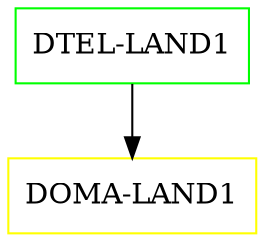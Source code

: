 digraph G {
  "DTEL-LAND1" [shape=box,color=green];
  "DOMA-LAND1" [shape=box,color=yellow,URL="./DOMA_LAND1.html"];
  "DTEL-LAND1" -> "DOMA-LAND1";
}
